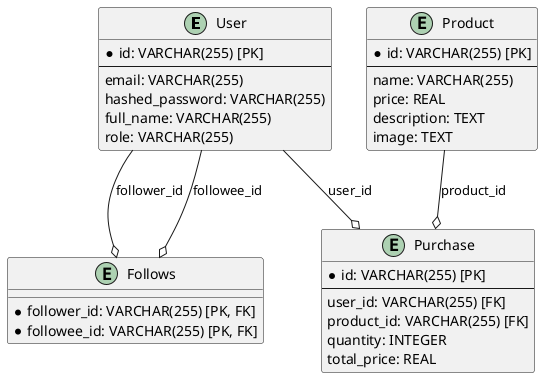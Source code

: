 @startuml

entity User {
    *id: VARCHAR(255) [PK]
    --
    email: VARCHAR(255)
    hashed_password: VARCHAR(255)
    full_name: VARCHAR(255)
    role: VARCHAR(255)
}

entity Product {
    *id: VARCHAR(255) [PK]
    --
    name: VARCHAR(255)
    price: REAL
    description: TEXT
    image: TEXT
}

entity Purchase {
    *id: VARCHAR(255) [PK]
    --
    user_id: VARCHAR(255) [FK]
    product_id: VARCHAR(255) [FK]
    quantity: INTEGER
    total_price: REAL
}

entity Follows {
    *follower_id: VARCHAR(255) [PK, FK]
    *followee_id: VARCHAR(255) [PK, FK]
}

User --o Purchase: "user_id"
Product --o Purchase: "product_id"
User --o Follows: "follower_id"
User --o Follows: "followee_id"

@enduml